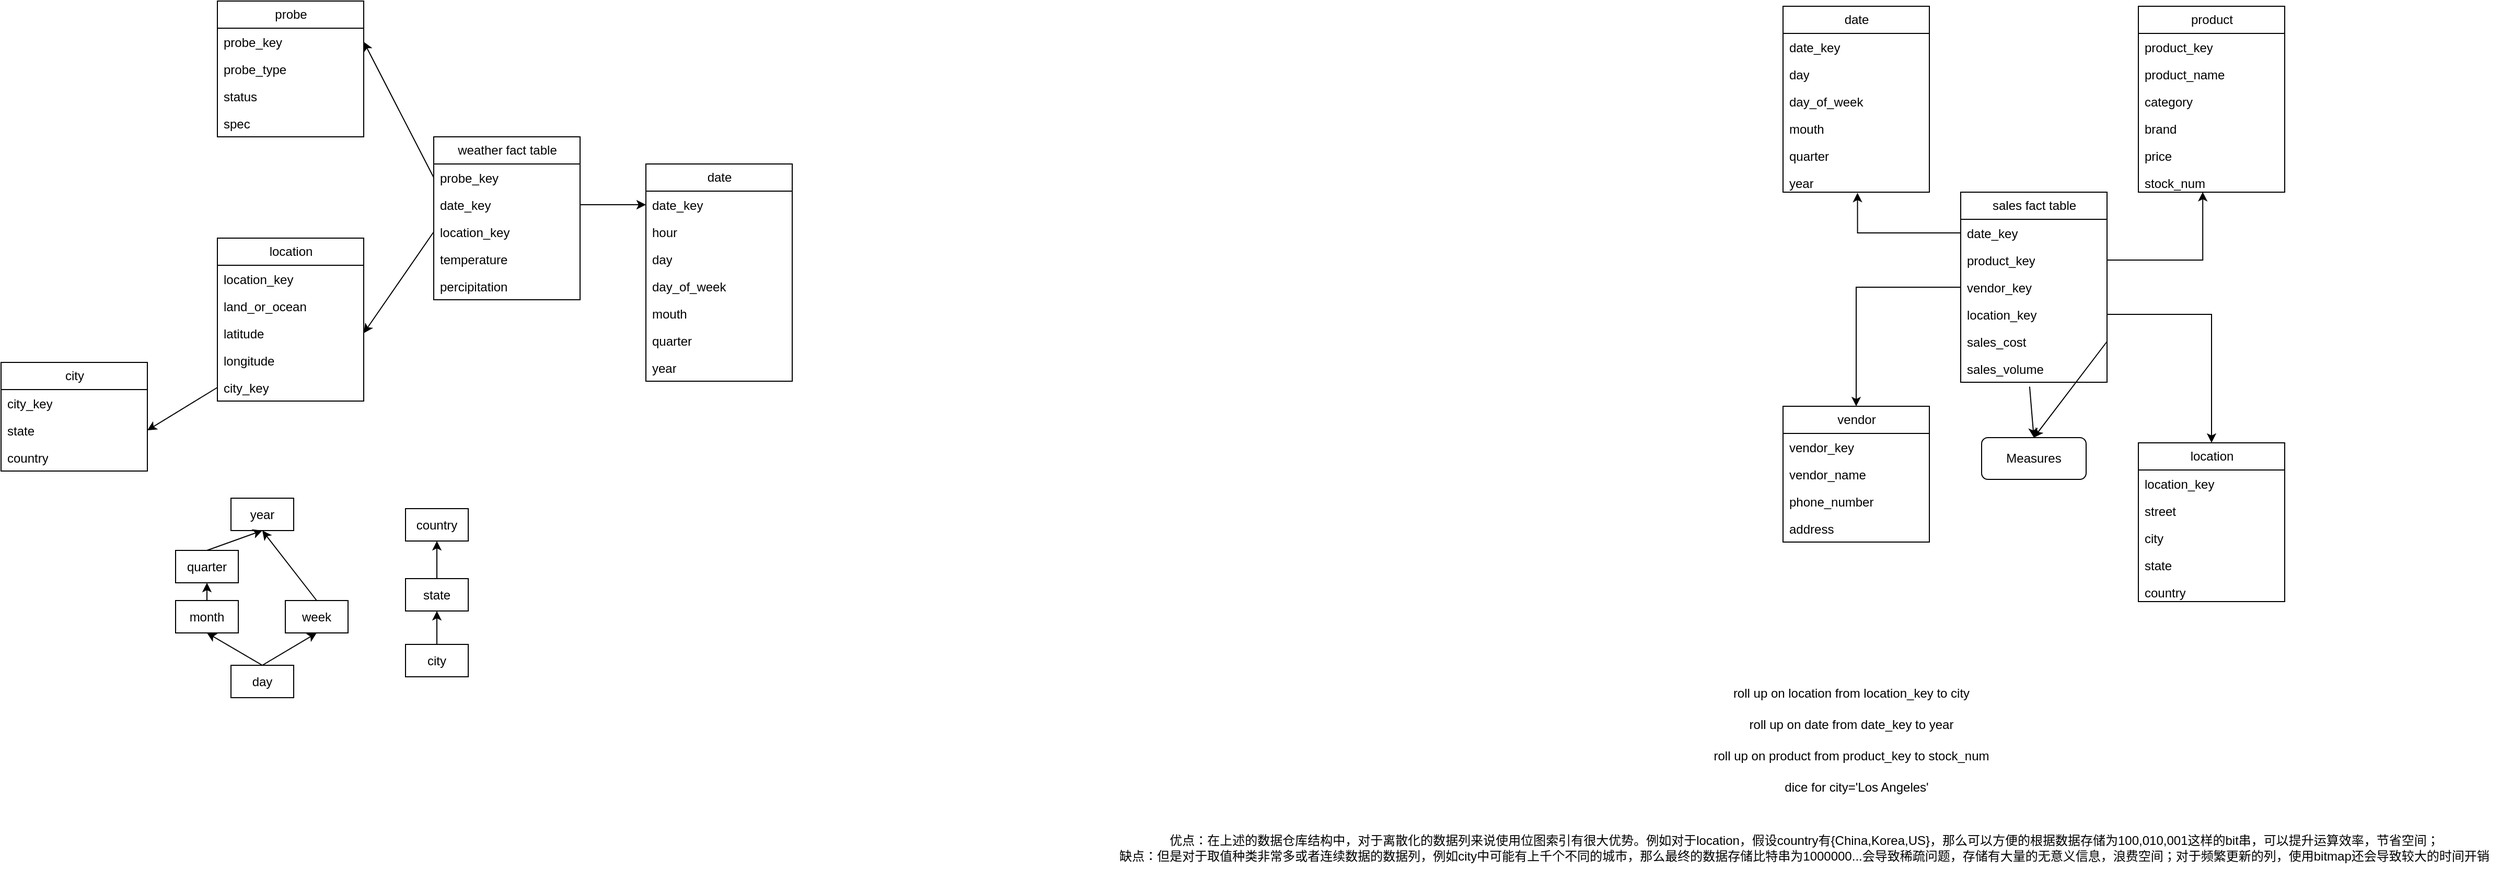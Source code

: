 <mxfile version="24.7.17">
  <diagram name="第 1 页" id="3ccgbEgvmrZUkAs4_G65">
    <mxGraphModel dx="3885" dy="1157" grid="0" gridSize="10" guides="1" tooltips="1" connect="1" arrows="1" fold="1" page="1" pageScale="1" pageWidth="827" pageHeight="1169" math="0" shadow="0">
      <root>
        <mxCell id="0" />
        <mxCell id="1" parent="0" />
        <mxCell id="tXJnp-GCiFo_NJ_1QGvf-68" value="" style="endArrow=classic;html=1;rounded=0;exitX=1;exitY=0.5;exitDx=0;exitDy=0;entryX=0.5;entryY=0;entryDx=0;entryDy=0;" parent="1" source="tXJnp-GCiFo_NJ_1QGvf-14" target="tXJnp-GCiFo_NJ_1QGvf-63" edge="1">
          <mxGeometry width="50" height="50" relative="1" as="geometry">
            <mxPoint x="370" y="470" as="sourcePoint" />
            <mxPoint x="440" y="510" as="targetPoint" />
          </mxGeometry>
        </mxCell>
        <mxCell id="tXJnp-GCiFo_NJ_1QGvf-1" value="sales fact table" style="swimlane;fontStyle=0;childLayout=stackLayout;horizontal=1;startSize=26;fillColor=none;horizontalStack=0;resizeParent=1;resizeParentMax=0;resizeLast=0;collapsible=1;marginBottom=0;html=1;" parent="1" vertex="1">
          <mxGeometry x="260" y="255" width="140" height="182" as="geometry" />
        </mxCell>
        <mxCell id="tXJnp-GCiFo_NJ_1QGvf-2" value="date_key" style="text;strokeColor=none;fillColor=none;align=left;verticalAlign=top;spacingLeft=4;spacingRight=4;overflow=hidden;rotatable=0;points=[[0,0.5],[1,0.5]];portConstraint=eastwest;whiteSpace=wrap;html=1;" parent="tXJnp-GCiFo_NJ_1QGvf-1" vertex="1">
          <mxGeometry y="26" width="140" height="26" as="geometry" />
        </mxCell>
        <mxCell id="tXJnp-GCiFo_NJ_1QGvf-3" value="product_key" style="text;strokeColor=none;fillColor=none;align=left;verticalAlign=top;spacingLeft=4;spacingRight=4;overflow=hidden;rotatable=0;points=[[0,0.5],[1,0.5]];portConstraint=eastwest;whiteSpace=wrap;html=1;" parent="tXJnp-GCiFo_NJ_1QGvf-1" vertex="1">
          <mxGeometry y="52" width="140" height="26" as="geometry" />
        </mxCell>
        <mxCell id="tXJnp-GCiFo_NJ_1QGvf-4" value="vendor_key" style="text;strokeColor=none;fillColor=none;align=left;verticalAlign=top;spacingLeft=4;spacingRight=4;overflow=hidden;rotatable=0;points=[[0,0.5],[1,0.5]];portConstraint=eastwest;whiteSpace=wrap;html=1;" parent="tXJnp-GCiFo_NJ_1QGvf-1" vertex="1">
          <mxGeometry y="78" width="140" height="26" as="geometry" />
        </mxCell>
        <mxCell id="tXJnp-GCiFo_NJ_1QGvf-11" value="location_key" style="text;strokeColor=none;fillColor=none;align=left;verticalAlign=top;spacingLeft=4;spacingRight=4;overflow=hidden;rotatable=0;points=[[0,0.5],[1,0.5]];portConstraint=eastwest;whiteSpace=wrap;html=1;" parent="tXJnp-GCiFo_NJ_1QGvf-1" vertex="1">
          <mxGeometry y="104" width="140" height="26" as="geometry" />
        </mxCell>
        <mxCell id="tXJnp-GCiFo_NJ_1QGvf-14" value="sales_cost" style="text;strokeColor=none;fillColor=none;align=left;verticalAlign=top;spacingLeft=4;spacingRight=4;overflow=hidden;rotatable=0;points=[[0,0.5],[1,0.5]];portConstraint=eastwest;whiteSpace=wrap;html=1;" parent="tXJnp-GCiFo_NJ_1QGvf-1" vertex="1">
          <mxGeometry y="130" width="140" height="26" as="geometry" />
        </mxCell>
        <mxCell id="tXJnp-GCiFo_NJ_1QGvf-15" value="sales_volume" style="text;strokeColor=none;fillColor=none;align=left;verticalAlign=top;spacingLeft=4;spacingRight=4;overflow=hidden;rotatable=0;points=[[0,0.5],[1,0.5]];portConstraint=eastwest;whiteSpace=wrap;html=1;" parent="tXJnp-GCiFo_NJ_1QGvf-1" vertex="1">
          <mxGeometry y="156" width="140" height="26" as="geometry" />
        </mxCell>
        <mxCell id="tXJnp-GCiFo_NJ_1QGvf-16" value="date" style="swimlane;fontStyle=0;childLayout=stackLayout;horizontal=1;startSize=26;fillColor=none;horizontalStack=0;resizeParent=1;resizeParentMax=0;resizeLast=0;collapsible=1;marginBottom=0;html=1;" parent="1" vertex="1">
          <mxGeometry x="90" y="77" width="140" height="178" as="geometry" />
        </mxCell>
        <mxCell id="tXJnp-GCiFo_NJ_1QGvf-17" value="date_key" style="text;strokeColor=none;fillColor=none;align=left;verticalAlign=top;spacingLeft=4;spacingRight=4;overflow=hidden;rotatable=0;points=[[0,0.5],[1,0.5]];portConstraint=eastwest;whiteSpace=wrap;html=1;" parent="tXJnp-GCiFo_NJ_1QGvf-16" vertex="1">
          <mxGeometry y="26" width="140" height="26" as="geometry" />
        </mxCell>
        <mxCell id="tXJnp-GCiFo_NJ_1QGvf-18" value="day" style="text;strokeColor=none;fillColor=none;align=left;verticalAlign=top;spacingLeft=4;spacingRight=4;overflow=hidden;rotatable=0;points=[[0,0.5],[1,0.5]];portConstraint=eastwest;whiteSpace=wrap;html=1;" parent="tXJnp-GCiFo_NJ_1QGvf-16" vertex="1">
          <mxGeometry y="52" width="140" height="26" as="geometry" />
        </mxCell>
        <mxCell id="tXJnp-GCiFo_NJ_1QGvf-19" value="day_of_week" style="text;strokeColor=none;fillColor=none;align=left;verticalAlign=top;spacingLeft=4;spacingRight=4;overflow=hidden;rotatable=0;points=[[0,0.5],[1,0.5]];portConstraint=eastwest;whiteSpace=wrap;html=1;" parent="tXJnp-GCiFo_NJ_1QGvf-16" vertex="1">
          <mxGeometry y="78" width="140" height="26" as="geometry" />
        </mxCell>
        <mxCell id="tXJnp-GCiFo_NJ_1QGvf-20" value="mouth" style="text;strokeColor=none;fillColor=none;align=left;verticalAlign=top;spacingLeft=4;spacingRight=4;overflow=hidden;rotatable=0;points=[[0,0.5],[1,0.5]];portConstraint=eastwest;whiteSpace=wrap;html=1;" parent="tXJnp-GCiFo_NJ_1QGvf-16" vertex="1">
          <mxGeometry y="104" width="140" height="26" as="geometry" />
        </mxCell>
        <mxCell id="tXJnp-GCiFo_NJ_1QGvf-21" value="quarter" style="text;strokeColor=none;fillColor=none;align=left;verticalAlign=top;spacingLeft=4;spacingRight=4;overflow=hidden;rotatable=0;points=[[0,0.5],[1,0.5]];portConstraint=eastwest;whiteSpace=wrap;html=1;" parent="tXJnp-GCiFo_NJ_1QGvf-16" vertex="1">
          <mxGeometry y="130" width="140" height="26" as="geometry" />
        </mxCell>
        <mxCell id="tXJnp-GCiFo_NJ_1QGvf-23" value="year" style="text;strokeColor=none;fillColor=none;align=left;verticalAlign=top;spacingLeft=4;spacingRight=4;overflow=hidden;rotatable=0;points=[[0,0.5],[1,0.5]];portConstraint=eastwest;whiteSpace=wrap;html=1;" parent="tXJnp-GCiFo_NJ_1QGvf-16" vertex="1">
          <mxGeometry y="156" width="140" height="22" as="geometry" />
        </mxCell>
        <mxCell id="tXJnp-GCiFo_NJ_1QGvf-24" value="product" style="swimlane;fontStyle=0;childLayout=stackLayout;horizontal=1;startSize=26;fillColor=none;horizontalStack=0;resizeParent=1;resizeParentMax=0;resizeLast=0;collapsible=1;marginBottom=0;html=1;" parent="1" vertex="1">
          <mxGeometry x="430" y="77" width="140" height="178" as="geometry" />
        </mxCell>
        <mxCell id="tXJnp-GCiFo_NJ_1QGvf-25" value="product_key" style="text;strokeColor=none;fillColor=none;align=left;verticalAlign=top;spacingLeft=4;spacingRight=4;overflow=hidden;rotatable=0;points=[[0,0.5],[1,0.5]];portConstraint=eastwest;whiteSpace=wrap;html=1;" parent="tXJnp-GCiFo_NJ_1QGvf-24" vertex="1">
          <mxGeometry y="26" width="140" height="26" as="geometry" />
        </mxCell>
        <mxCell id="tXJnp-GCiFo_NJ_1QGvf-26" value="product_name" style="text;strokeColor=none;fillColor=none;align=left;verticalAlign=top;spacingLeft=4;spacingRight=4;overflow=hidden;rotatable=0;points=[[0,0.5],[1,0.5]];portConstraint=eastwest;whiteSpace=wrap;html=1;" parent="tXJnp-GCiFo_NJ_1QGvf-24" vertex="1">
          <mxGeometry y="52" width="140" height="26" as="geometry" />
        </mxCell>
        <mxCell id="tXJnp-GCiFo_NJ_1QGvf-27" value="category" style="text;strokeColor=none;fillColor=none;align=left;verticalAlign=top;spacingLeft=4;spacingRight=4;overflow=hidden;rotatable=0;points=[[0,0.5],[1,0.5]];portConstraint=eastwest;whiteSpace=wrap;html=1;" parent="tXJnp-GCiFo_NJ_1QGvf-24" vertex="1">
          <mxGeometry y="78" width="140" height="26" as="geometry" />
        </mxCell>
        <mxCell id="tXJnp-GCiFo_NJ_1QGvf-28" value="brand" style="text;strokeColor=none;fillColor=none;align=left;verticalAlign=top;spacingLeft=4;spacingRight=4;overflow=hidden;rotatable=0;points=[[0,0.5],[1,0.5]];portConstraint=eastwest;whiteSpace=wrap;html=1;" parent="tXJnp-GCiFo_NJ_1QGvf-24" vertex="1">
          <mxGeometry y="104" width="140" height="26" as="geometry" />
        </mxCell>
        <mxCell id="tXJnp-GCiFo_NJ_1QGvf-29" value="price" style="text;strokeColor=none;fillColor=none;align=left;verticalAlign=top;spacingLeft=4;spacingRight=4;overflow=hidden;rotatable=0;points=[[0,0.5],[1,0.5]];portConstraint=eastwest;whiteSpace=wrap;html=1;" parent="tXJnp-GCiFo_NJ_1QGvf-24" vertex="1">
          <mxGeometry y="130" width="140" height="26" as="geometry" />
        </mxCell>
        <mxCell id="tXJnp-GCiFo_NJ_1QGvf-30" value="stock_num" style="text;strokeColor=none;fillColor=none;align=left;verticalAlign=top;spacingLeft=4;spacingRight=4;overflow=hidden;rotatable=0;points=[[0,0.5],[1,0.5]];portConstraint=eastwest;whiteSpace=wrap;html=1;" parent="tXJnp-GCiFo_NJ_1QGvf-24" vertex="1">
          <mxGeometry y="156" width="140" height="22" as="geometry" />
        </mxCell>
        <mxCell id="tXJnp-GCiFo_NJ_1QGvf-31" value="vendor" style="swimlane;fontStyle=0;childLayout=stackLayout;horizontal=1;startSize=26;fillColor=none;horizontalStack=0;resizeParent=1;resizeParentMax=0;resizeLast=0;collapsible=1;marginBottom=0;html=1;" parent="1" vertex="1">
          <mxGeometry x="90" y="460" width="140" height="130" as="geometry" />
        </mxCell>
        <mxCell id="tXJnp-GCiFo_NJ_1QGvf-32" value="vendor_key" style="text;strokeColor=none;fillColor=none;align=left;verticalAlign=top;spacingLeft=4;spacingRight=4;overflow=hidden;rotatable=0;points=[[0,0.5],[1,0.5]];portConstraint=eastwest;whiteSpace=wrap;html=1;" parent="tXJnp-GCiFo_NJ_1QGvf-31" vertex="1">
          <mxGeometry y="26" width="140" height="26" as="geometry" />
        </mxCell>
        <mxCell id="tXJnp-GCiFo_NJ_1QGvf-33" value="vendor_name" style="text;strokeColor=none;fillColor=none;align=left;verticalAlign=top;spacingLeft=4;spacingRight=4;overflow=hidden;rotatable=0;points=[[0,0.5],[1,0.5]];portConstraint=eastwest;whiteSpace=wrap;html=1;" parent="tXJnp-GCiFo_NJ_1QGvf-31" vertex="1">
          <mxGeometry y="52" width="140" height="26" as="geometry" />
        </mxCell>
        <mxCell id="tXJnp-GCiFo_NJ_1QGvf-35" value="phone_number" style="text;strokeColor=none;fillColor=none;align=left;verticalAlign=top;spacingLeft=4;spacingRight=4;overflow=hidden;rotatable=0;points=[[0,0.5],[1,0.5]];portConstraint=eastwest;whiteSpace=wrap;html=1;" parent="tXJnp-GCiFo_NJ_1QGvf-31" vertex="1">
          <mxGeometry y="78" width="140" height="26" as="geometry" />
        </mxCell>
        <mxCell id="tXJnp-GCiFo_NJ_1QGvf-36" value="address" style="text;strokeColor=none;fillColor=none;align=left;verticalAlign=top;spacingLeft=4;spacingRight=4;overflow=hidden;rotatable=0;points=[[0,0.5],[1,0.5]];portConstraint=eastwest;whiteSpace=wrap;html=1;" parent="tXJnp-GCiFo_NJ_1QGvf-31" vertex="1">
          <mxGeometry y="104" width="140" height="26" as="geometry" />
        </mxCell>
        <mxCell id="tXJnp-GCiFo_NJ_1QGvf-40" value="location" style="swimlane;fontStyle=0;childLayout=stackLayout;horizontal=1;startSize=26;fillColor=none;horizontalStack=0;resizeParent=1;resizeParentMax=0;resizeLast=0;collapsible=1;marginBottom=0;html=1;" parent="1" vertex="1">
          <mxGeometry x="430" y="495" width="140" height="152" as="geometry" />
        </mxCell>
        <mxCell id="tXJnp-GCiFo_NJ_1QGvf-41" value="location_key" style="text;strokeColor=none;fillColor=none;align=left;verticalAlign=top;spacingLeft=4;spacingRight=4;overflow=hidden;rotatable=0;points=[[0,0.5],[1,0.5]];portConstraint=eastwest;whiteSpace=wrap;html=1;" parent="tXJnp-GCiFo_NJ_1QGvf-40" vertex="1">
          <mxGeometry y="26" width="140" height="26" as="geometry" />
        </mxCell>
        <mxCell id="tXJnp-GCiFo_NJ_1QGvf-42" value="street" style="text;strokeColor=none;fillColor=none;align=left;verticalAlign=top;spacingLeft=4;spacingRight=4;overflow=hidden;rotatable=0;points=[[0,0.5],[1,0.5]];portConstraint=eastwest;whiteSpace=wrap;html=1;" parent="tXJnp-GCiFo_NJ_1QGvf-40" vertex="1">
          <mxGeometry y="52" width="140" height="26" as="geometry" />
        </mxCell>
        <mxCell id="tXJnp-GCiFo_NJ_1QGvf-43" value="city" style="text;strokeColor=none;fillColor=none;align=left;verticalAlign=top;spacingLeft=4;spacingRight=4;overflow=hidden;rotatable=0;points=[[0,0.5],[1,0.5]];portConstraint=eastwest;whiteSpace=wrap;html=1;" parent="tXJnp-GCiFo_NJ_1QGvf-40" vertex="1">
          <mxGeometry y="78" width="140" height="26" as="geometry" />
        </mxCell>
        <mxCell id="tXJnp-GCiFo_NJ_1QGvf-44" value="state" style="text;strokeColor=none;fillColor=none;align=left;verticalAlign=top;spacingLeft=4;spacingRight=4;overflow=hidden;rotatable=0;points=[[0,0.5],[1,0.5]];portConstraint=eastwest;whiteSpace=wrap;html=1;" parent="tXJnp-GCiFo_NJ_1QGvf-40" vertex="1">
          <mxGeometry y="104" width="140" height="26" as="geometry" />
        </mxCell>
        <mxCell id="tXJnp-GCiFo_NJ_1QGvf-46" value="country" style="text;strokeColor=none;fillColor=none;align=left;verticalAlign=top;spacingLeft=4;spacingRight=4;overflow=hidden;rotatable=0;points=[[0,0.5],[1,0.5]];portConstraint=eastwest;whiteSpace=wrap;html=1;" parent="tXJnp-GCiFo_NJ_1QGvf-40" vertex="1">
          <mxGeometry y="130" width="140" height="22" as="geometry" />
        </mxCell>
        <mxCell id="tXJnp-GCiFo_NJ_1QGvf-56" style="edgeStyle=orthogonalEdgeStyle;rounded=0;orthogonalLoop=1;jettySize=auto;html=1;exitX=0;exitY=0.5;exitDx=0;exitDy=0;entryX=0.509;entryY=1.027;entryDx=0;entryDy=0;entryPerimeter=0;" parent="1" source="tXJnp-GCiFo_NJ_1QGvf-2" target="tXJnp-GCiFo_NJ_1QGvf-23" edge="1">
          <mxGeometry relative="1" as="geometry" />
        </mxCell>
        <mxCell id="tXJnp-GCiFo_NJ_1QGvf-58" style="edgeStyle=orthogonalEdgeStyle;rounded=0;orthogonalLoop=1;jettySize=auto;html=1;exitX=1;exitY=0.5;exitDx=0;exitDy=0;entryX=0.44;entryY=0.991;entryDx=0;entryDy=0;entryPerimeter=0;" parent="1" source="tXJnp-GCiFo_NJ_1QGvf-3" target="tXJnp-GCiFo_NJ_1QGvf-30" edge="1">
          <mxGeometry relative="1" as="geometry" />
        </mxCell>
        <mxCell id="tXJnp-GCiFo_NJ_1QGvf-61" style="edgeStyle=orthogonalEdgeStyle;rounded=0;orthogonalLoop=1;jettySize=auto;html=1;exitX=0;exitY=0.5;exitDx=0;exitDy=0;entryX=0.5;entryY=0;entryDx=0;entryDy=0;" parent="1" source="tXJnp-GCiFo_NJ_1QGvf-4" target="tXJnp-GCiFo_NJ_1QGvf-31" edge="1">
          <mxGeometry relative="1" as="geometry" />
        </mxCell>
        <mxCell id="tXJnp-GCiFo_NJ_1QGvf-62" style="edgeStyle=orthogonalEdgeStyle;rounded=0;orthogonalLoop=1;jettySize=auto;html=1;exitX=1;exitY=0.5;exitDx=0;exitDy=0;entryX=0.5;entryY=0;entryDx=0;entryDy=0;" parent="1" source="tXJnp-GCiFo_NJ_1QGvf-11" target="tXJnp-GCiFo_NJ_1QGvf-40" edge="1">
          <mxGeometry relative="1" as="geometry" />
        </mxCell>
        <mxCell id="tXJnp-GCiFo_NJ_1QGvf-63" value="Measures" style="rounded=1;whiteSpace=wrap;html=1;" parent="1" vertex="1">
          <mxGeometry x="280" y="490" width="100" height="40" as="geometry" />
        </mxCell>
        <mxCell id="tXJnp-GCiFo_NJ_1QGvf-69" value="" style="endArrow=classic;html=1;rounded=0;exitX=0.471;exitY=1.162;exitDx=0;exitDy=0;exitPerimeter=0;entryX=0.5;entryY=0;entryDx=0;entryDy=0;" parent="1" source="tXJnp-GCiFo_NJ_1QGvf-15" target="tXJnp-GCiFo_NJ_1QGvf-63" edge="1">
          <mxGeometry width="50" height="50" relative="1" as="geometry">
            <mxPoint x="350" y="620" as="sourcePoint" />
            <mxPoint x="400" y="570" as="targetPoint" />
          </mxGeometry>
        </mxCell>
        <mxCell id="tXJnp-GCiFo_NJ_1QGvf-70" value="roll up on location from location_key to city" style="text;html=1;align=center;verticalAlign=middle;resizable=0;points=[];autosize=1;strokeColor=none;fillColor=none;" parent="1" vertex="1">
          <mxGeometry x="30" y="720" width="250" height="30" as="geometry" />
        </mxCell>
        <mxCell id="tXJnp-GCiFo_NJ_1QGvf-71" value="roll up on product from product_key to stock_num" style="text;html=1;align=center;verticalAlign=middle;resizable=0;points=[];autosize=1;strokeColor=none;fillColor=none;" parent="1" vertex="1">
          <mxGeometry x="10" y="780" width="290" height="30" as="geometry" />
        </mxCell>
        <mxCell id="tXJnp-GCiFo_NJ_1QGvf-72" value="roll up on date from date_key to year" style="text;html=1;align=center;verticalAlign=middle;resizable=0;points=[];autosize=1;strokeColor=none;fillColor=none;" parent="1" vertex="1">
          <mxGeometry x="45" y="750" width="220" height="30" as="geometry" />
        </mxCell>
        <mxCell id="tXJnp-GCiFo_NJ_1QGvf-73" value="dice for city=&#39;Los Angeles&#39;" style="text;html=1;align=center;verticalAlign=middle;resizable=0;points=[];autosize=1;strokeColor=none;fillColor=none;" parent="1" vertex="1">
          <mxGeometry x="80" y="810" width="160" height="30" as="geometry" />
        </mxCell>
        <mxCell id="tXJnp-GCiFo_NJ_1QGvf-74" value="优点：在上述的数据仓库结构中，对于离散化的数据列来说使用位图索引有很大优势。例如对于location，假设country有{China,Korea,US}，那么可以方便的根据数据存储为100,010,001这样的bit串，可以提升运算效率，节省空间；&lt;div&gt;缺点：但是对于取值种类非常多&lt;span style=&quot;background-color: initial;&quot;&gt;或者连续数据&lt;/span&gt;&lt;span style=&quot;background-color: initial;&quot;&gt;的数据列，例如city中可能有上千个不同的城市，那么最终的数据存储比特串为1000000...会导致稀疏问题，存储有大量的无意义信息，浪费空间；对于频繁更新的列，使用bitmap还会导致较大的时间开销&lt;/span&gt;&lt;/div&gt;" style="text;html=1;align=center;verticalAlign=middle;resizable=0;points=[];autosize=1;strokeColor=none;fillColor=none;" parent="1" vertex="1">
          <mxGeometry x="-555" y="863" width="1330" height="40" as="geometry" />
        </mxCell>
        <mxCell id="tXJnp-GCiFo_NJ_1QGvf-75" value="weather fact table" style="swimlane;fontStyle=0;childLayout=stackLayout;horizontal=1;startSize=26;fillColor=none;horizontalStack=0;resizeParent=1;resizeParentMax=0;resizeLast=0;collapsible=1;marginBottom=0;html=1;" parent="1" vertex="1">
          <mxGeometry x="-1201" y="202" width="140" height="156" as="geometry" />
        </mxCell>
        <mxCell id="tXJnp-GCiFo_NJ_1QGvf-76" value="probe_key" style="text;strokeColor=none;fillColor=none;align=left;verticalAlign=top;spacingLeft=4;spacingRight=4;overflow=hidden;rotatable=0;points=[[0,0.5],[1,0.5]];portConstraint=eastwest;whiteSpace=wrap;html=1;" parent="tXJnp-GCiFo_NJ_1QGvf-75" vertex="1">
          <mxGeometry y="26" width="140" height="26" as="geometry" />
        </mxCell>
        <mxCell id="tXJnp-GCiFo_NJ_1QGvf-77" value="date_key" style="text;strokeColor=none;fillColor=none;align=left;verticalAlign=top;spacingLeft=4;spacingRight=4;overflow=hidden;rotatable=0;points=[[0,0.5],[1,0.5]];portConstraint=eastwest;whiteSpace=wrap;html=1;" parent="tXJnp-GCiFo_NJ_1QGvf-75" vertex="1">
          <mxGeometry y="52" width="140" height="26" as="geometry" />
        </mxCell>
        <mxCell id="tXJnp-GCiFo_NJ_1QGvf-79" value="location_key" style="text;strokeColor=none;fillColor=none;align=left;verticalAlign=top;spacingLeft=4;spacingRight=4;overflow=hidden;rotatable=0;points=[[0,0.5],[1,0.5]];portConstraint=eastwest;whiteSpace=wrap;html=1;" parent="tXJnp-GCiFo_NJ_1QGvf-75" vertex="1">
          <mxGeometry y="78" width="140" height="26" as="geometry" />
        </mxCell>
        <mxCell id="tXJnp-GCiFo_NJ_1QGvf-80" value="temperature" style="text;strokeColor=none;fillColor=none;align=left;verticalAlign=top;spacingLeft=4;spacingRight=4;overflow=hidden;rotatable=0;points=[[0,0.5],[1,0.5]];portConstraint=eastwest;whiteSpace=wrap;html=1;" parent="tXJnp-GCiFo_NJ_1QGvf-75" vertex="1">
          <mxGeometry y="104" width="140" height="26" as="geometry" />
        </mxCell>
        <mxCell id="tXJnp-GCiFo_NJ_1QGvf-81" value="percipitation" style="text;strokeColor=none;fillColor=none;align=left;verticalAlign=top;spacingLeft=4;spacingRight=4;overflow=hidden;rotatable=0;points=[[0,0.5],[1,0.5]];portConstraint=eastwest;whiteSpace=wrap;html=1;" parent="tXJnp-GCiFo_NJ_1QGvf-75" vertex="1">
          <mxGeometry y="130" width="140" height="26" as="geometry" />
        </mxCell>
        <mxCell id="tXJnp-GCiFo_NJ_1QGvf-82" value="probe" style="swimlane;fontStyle=0;childLayout=stackLayout;horizontal=1;startSize=26;fillColor=none;horizontalStack=0;resizeParent=1;resizeParentMax=0;resizeLast=0;collapsible=1;marginBottom=0;html=1;" parent="1" vertex="1">
          <mxGeometry x="-1408" y="72" width="140" height="130" as="geometry" />
        </mxCell>
        <mxCell id="tXJnp-GCiFo_NJ_1QGvf-83" value="probe_key" style="text;strokeColor=none;fillColor=none;align=left;verticalAlign=top;spacingLeft=4;spacingRight=4;overflow=hidden;rotatable=0;points=[[0,0.5],[1,0.5]];portConstraint=eastwest;whiteSpace=wrap;html=1;" parent="tXJnp-GCiFo_NJ_1QGvf-82" vertex="1">
          <mxGeometry y="26" width="140" height="26" as="geometry" />
        </mxCell>
        <mxCell id="tXJnp-GCiFo_NJ_1QGvf-84" value="probe_type" style="text;strokeColor=none;fillColor=none;align=left;verticalAlign=top;spacingLeft=4;spacingRight=4;overflow=hidden;rotatable=0;points=[[0,0.5],[1,0.5]];portConstraint=eastwest;whiteSpace=wrap;html=1;" parent="tXJnp-GCiFo_NJ_1QGvf-82" vertex="1">
          <mxGeometry y="52" width="140" height="26" as="geometry" />
        </mxCell>
        <mxCell id="tXJnp-GCiFo_NJ_1QGvf-85" value="status" style="text;strokeColor=none;fillColor=none;align=left;verticalAlign=top;spacingLeft=4;spacingRight=4;overflow=hidden;rotatable=0;points=[[0,0.5],[1,0.5]];portConstraint=eastwest;whiteSpace=wrap;html=1;" parent="tXJnp-GCiFo_NJ_1QGvf-82" vertex="1">
          <mxGeometry y="78" width="140" height="26" as="geometry" />
        </mxCell>
        <mxCell id="tXJnp-GCiFo_NJ_1QGvf-86" value="spec" style="text;strokeColor=none;fillColor=none;align=left;verticalAlign=top;spacingLeft=4;spacingRight=4;overflow=hidden;rotatable=0;points=[[0,0.5],[1,0.5]];portConstraint=eastwest;whiteSpace=wrap;html=1;" parent="tXJnp-GCiFo_NJ_1QGvf-82" vertex="1">
          <mxGeometry y="104" width="140" height="26" as="geometry" />
        </mxCell>
        <mxCell id="tXJnp-GCiFo_NJ_1QGvf-88" value="date" style="swimlane;fontStyle=0;childLayout=stackLayout;horizontal=1;startSize=26;fillColor=none;horizontalStack=0;resizeParent=1;resizeParentMax=0;resizeLast=0;collapsible=1;marginBottom=0;html=1;" parent="1" vertex="1">
          <mxGeometry x="-998" y="228" width="140" height="208" as="geometry" />
        </mxCell>
        <mxCell id="tXJnp-GCiFo_NJ_1QGvf-89" value="date_key" style="text;strokeColor=none;fillColor=none;align=left;verticalAlign=top;spacingLeft=4;spacingRight=4;overflow=hidden;rotatable=0;points=[[0,0.5],[1,0.5]];portConstraint=eastwest;whiteSpace=wrap;html=1;" parent="tXJnp-GCiFo_NJ_1QGvf-88" vertex="1">
          <mxGeometry y="26" width="140" height="26" as="geometry" />
        </mxCell>
        <mxCell id="tXJnp-GCiFo_NJ_1QGvf-90" value="hour" style="text;strokeColor=none;fillColor=none;align=left;verticalAlign=top;spacingLeft=4;spacingRight=4;overflow=hidden;rotatable=0;points=[[0,0.5],[1,0.5]];portConstraint=eastwest;whiteSpace=wrap;html=1;" parent="tXJnp-GCiFo_NJ_1QGvf-88" vertex="1">
          <mxGeometry y="52" width="140" height="26" as="geometry" />
        </mxCell>
        <mxCell id="tXJnp-GCiFo_NJ_1QGvf-91" value="day" style="text;strokeColor=none;fillColor=none;align=left;verticalAlign=top;spacingLeft=4;spacingRight=4;overflow=hidden;rotatable=0;points=[[0,0.5],[1,0.5]];portConstraint=eastwest;whiteSpace=wrap;html=1;" parent="tXJnp-GCiFo_NJ_1QGvf-88" vertex="1">
          <mxGeometry y="78" width="140" height="26" as="geometry" />
        </mxCell>
        <mxCell id="tXJnp-GCiFo_NJ_1QGvf-92" value="day_of_week" style="text;strokeColor=none;fillColor=none;align=left;verticalAlign=top;spacingLeft=4;spacingRight=4;overflow=hidden;rotatable=0;points=[[0,0.5],[1,0.5]];portConstraint=eastwest;whiteSpace=wrap;html=1;" parent="tXJnp-GCiFo_NJ_1QGvf-88" vertex="1">
          <mxGeometry y="104" width="140" height="26" as="geometry" />
        </mxCell>
        <mxCell id="tXJnp-GCiFo_NJ_1QGvf-93" value="mouth" style="text;strokeColor=none;fillColor=none;align=left;verticalAlign=top;spacingLeft=4;spacingRight=4;overflow=hidden;rotatable=0;points=[[0,0.5],[1,0.5]];portConstraint=eastwest;whiteSpace=wrap;html=1;" parent="tXJnp-GCiFo_NJ_1QGvf-88" vertex="1">
          <mxGeometry y="130" width="140" height="26" as="geometry" />
        </mxCell>
        <mxCell id="tXJnp-GCiFo_NJ_1QGvf-94" value="quarter" style="text;strokeColor=none;fillColor=none;align=left;verticalAlign=top;spacingLeft=4;spacingRight=4;overflow=hidden;rotatable=0;points=[[0,0.5],[1,0.5]];portConstraint=eastwest;whiteSpace=wrap;html=1;" parent="tXJnp-GCiFo_NJ_1QGvf-88" vertex="1">
          <mxGeometry y="156" width="140" height="26" as="geometry" />
        </mxCell>
        <mxCell id="tXJnp-GCiFo_NJ_1QGvf-95" value="year" style="text;strokeColor=none;fillColor=none;align=left;verticalAlign=top;spacingLeft=4;spacingRight=4;overflow=hidden;rotatable=0;points=[[0,0.5],[1,0.5]];portConstraint=eastwest;whiteSpace=wrap;html=1;" parent="tXJnp-GCiFo_NJ_1QGvf-88" vertex="1">
          <mxGeometry y="182" width="140" height="26" as="geometry" />
        </mxCell>
        <mxCell id="tXJnp-GCiFo_NJ_1QGvf-96" value="location" style="swimlane;fontStyle=0;childLayout=stackLayout;horizontal=1;startSize=26;fillColor=none;horizontalStack=0;resizeParent=1;resizeParentMax=0;resizeLast=0;collapsible=1;marginBottom=0;html=1;" parent="1" vertex="1">
          <mxGeometry x="-1408" y="299" width="140" height="156" as="geometry" />
        </mxCell>
        <mxCell id="tXJnp-GCiFo_NJ_1QGvf-97" value="location_key" style="text;strokeColor=none;fillColor=none;align=left;verticalAlign=top;spacingLeft=4;spacingRight=4;overflow=hidden;rotatable=0;points=[[0,0.5],[1,0.5]];portConstraint=eastwest;whiteSpace=wrap;html=1;" parent="tXJnp-GCiFo_NJ_1QGvf-96" vertex="1">
          <mxGeometry y="26" width="140" height="26" as="geometry" />
        </mxCell>
        <mxCell id="tXJnp-GCiFo_NJ_1QGvf-98" value="land_or_ocean" style="text;strokeColor=none;fillColor=none;align=left;verticalAlign=top;spacingLeft=4;spacingRight=4;overflow=hidden;rotatable=0;points=[[0,0.5],[1,0.5]];portConstraint=eastwest;whiteSpace=wrap;html=1;" parent="tXJnp-GCiFo_NJ_1QGvf-96" vertex="1">
          <mxGeometry y="52" width="140" height="26" as="geometry" />
        </mxCell>
        <mxCell id="tXJnp-GCiFo_NJ_1QGvf-99" value="latitude" style="text;strokeColor=none;fillColor=none;align=left;verticalAlign=top;spacingLeft=4;spacingRight=4;overflow=hidden;rotatable=0;points=[[0,0.5],[1,0.5]];portConstraint=eastwest;whiteSpace=wrap;html=1;" parent="tXJnp-GCiFo_NJ_1QGvf-96" vertex="1">
          <mxGeometry y="78" width="140" height="26" as="geometry" />
        </mxCell>
        <mxCell id="tXJnp-GCiFo_NJ_1QGvf-100" value="longitude" style="text;strokeColor=none;fillColor=none;align=left;verticalAlign=top;spacingLeft=4;spacingRight=4;overflow=hidden;rotatable=0;points=[[0,0.5],[1,0.5]];portConstraint=eastwest;whiteSpace=wrap;html=1;" parent="tXJnp-GCiFo_NJ_1QGvf-96" vertex="1">
          <mxGeometry y="104" width="140" height="26" as="geometry" />
        </mxCell>
        <mxCell id="tXJnp-GCiFo_NJ_1QGvf-101" value="city_key" style="text;strokeColor=none;fillColor=none;align=left;verticalAlign=top;spacingLeft=4;spacingRight=4;overflow=hidden;rotatable=0;points=[[0,0.5],[1,0.5]];portConstraint=eastwest;whiteSpace=wrap;html=1;" parent="tXJnp-GCiFo_NJ_1QGvf-96" vertex="1">
          <mxGeometry y="130" width="140" height="26" as="geometry" />
        </mxCell>
        <mxCell id="tXJnp-GCiFo_NJ_1QGvf-104" value="" style="endArrow=classic;html=1;rounded=0;entryX=1;entryY=0.5;entryDx=0;entryDy=0;exitX=0;exitY=0.5;exitDx=0;exitDy=0;" parent="1" source="tXJnp-GCiFo_NJ_1QGvf-79" target="tXJnp-GCiFo_NJ_1QGvf-99" edge="1">
          <mxGeometry width="50" height="50" relative="1" as="geometry">
            <mxPoint x="-1298" y="518" as="sourcePoint" />
            <mxPoint x="-1248" y="468" as="targetPoint" />
          </mxGeometry>
        </mxCell>
        <mxCell id="tXJnp-GCiFo_NJ_1QGvf-107" value="" style="endArrow=classic;html=1;rounded=0;entryX=1;entryY=0.5;entryDx=0;entryDy=0;exitX=0;exitY=0.5;exitDx=0;exitDy=0;" parent="1" source="tXJnp-GCiFo_NJ_1QGvf-76" target="tXJnp-GCiFo_NJ_1QGvf-83" edge="1">
          <mxGeometry width="50" height="50" relative="1" as="geometry">
            <mxPoint x="-1158" y="138" as="sourcePoint" />
            <mxPoint x="-1108" y="88" as="targetPoint" />
          </mxGeometry>
        </mxCell>
        <mxCell id="tXJnp-GCiFo_NJ_1QGvf-108" value="" style="endArrow=classic;html=1;rounded=0;exitX=1;exitY=0.5;exitDx=0;exitDy=0;entryX=0;entryY=0.5;entryDx=0;entryDy=0;" parent="1" source="tXJnp-GCiFo_NJ_1QGvf-77" target="tXJnp-GCiFo_NJ_1QGvf-89" edge="1">
          <mxGeometry width="50" height="50" relative="1" as="geometry">
            <mxPoint x="-1238" y="558" as="sourcePoint" />
            <mxPoint x="-1188" y="508" as="targetPoint" />
          </mxGeometry>
        </mxCell>
        <mxCell id="tXJnp-GCiFo_NJ_1QGvf-116" value="city" style="swimlane;fontStyle=0;childLayout=stackLayout;horizontal=1;startSize=26;fillColor=none;horizontalStack=0;resizeParent=1;resizeParentMax=0;resizeLast=0;collapsible=1;marginBottom=0;html=1;" parent="1" vertex="1">
          <mxGeometry x="-1615" y="418" width="140" height="104" as="geometry" />
        </mxCell>
        <mxCell id="tXJnp-GCiFo_NJ_1QGvf-117" value="city_key" style="text;strokeColor=none;fillColor=none;align=left;verticalAlign=top;spacingLeft=4;spacingRight=4;overflow=hidden;rotatable=0;points=[[0,0.5],[1,0.5]];portConstraint=eastwest;whiteSpace=wrap;html=1;" parent="tXJnp-GCiFo_NJ_1QGvf-116" vertex="1">
          <mxGeometry y="26" width="140" height="26" as="geometry" />
        </mxCell>
        <mxCell id="tXJnp-GCiFo_NJ_1QGvf-118" value="state" style="text;strokeColor=none;fillColor=none;align=left;verticalAlign=top;spacingLeft=4;spacingRight=4;overflow=hidden;rotatable=0;points=[[0,0.5],[1,0.5]];portConstraint=eastwest;whiteSpace=wrap;html=1;" parent="tXJnp-GCiFo_NJ_1QGvf-116" vertex="1">
          <mxGeometry y="52" width="140" height="26" as="geometry" />
        </mxCell>
        <mxCell id="tXJnp-GCiFo_NJ_1QGvf-119" value="country" style="text;strokeColor=none;fillColor=none;align=left;verticalAlign=top;spacingLeft=4;spacingRight=4;overflow=hidden;rotatable=0;points=[[0,0.5],[1,0.5]];portConstraint=eastwest;whiteSpace=wrap;html=1;" parent="tXJnp-GCiFo_NJ_1QGvf-116" vertex="1">
          <mxGeometry y="78" width="140" height="26" as="geometry" />
        </mxCell>
        <mxCell id="tXJnp-GCiFo_NJ_1QGvf-122" value="" style="endArrow=classic;html=1;rounded=0;exitX=0;exitY=0.5;exitDx=0;exitDy=0;entryX=1;entryY=0.5;entryDx=0;entryDy=0;" parent="1" source="tXJnp-GCiFo_NJ_1QGvf-101" target="tXJnp-GCiFo_NJ_1QGvf-118" edge="1">
          <mxGeometry width="50" height="50" relative="1" as="geometry">
            <mxPoint x="-1378" y="578" as="sourcePoint" />
            <mxPoint x="-1328" y="528" as="targetPoint" />
          </mxGeometry>
        </mxCell>
        <mxCell id="tXJnp-GCiFo_NJ_1QGvf-124" value="day" style="rounded=0;whiteSpace=wrap;html=1;" parent="1" vertex="1">
          <mxGeometry x="-1395" y="708" width="60" height="31" as="geometry" />
        </mxCell>
        <mxCell id="tXJnp-GCiFo_NJ_1QGvf-125" value="month" style="rounded=0;whiteSpace=wrap;html=1;" parent="1" vertex="1">
          <mxGeometry x="-1448" y="646" width="60" height="31" as="geometry" />
        </mxCell>
        <mxCell id="tXJnp-GCiFo_NJ_1QGvf-126" value="quarter" style="rounded=0;whiteSpace=wrap;html=1;" parent="1" vertex="1">
          <mxGeometry x="-1448" y="598" width="60" height="31" as="geometry" />
        </mxCell>
        <mxCell id="tXJnp-GCiFo_NJ_1QGvf-127" value="week" style="rounded=0;whiteSpace=wrap;html=1;" parent="1" vertex="1">
          <mxGeometry x="-1343" y="646" width="60" height="31" as="geometry" />
        </mxCell>
        <mxCell id="tXJnp-GCiFo_NJ_1QGvf-128" value="year" style="rounded=0;whiteSpace=wrap;html=1;" parent="1" vertex="1">
          <mxGeometry x="-1395" y="548" width="60" height="31" as="geometry" />
        </mxCell>
        <mxCell id="tXJnp-GCiFo_NJ_1QGvf-130" value="" style="endArrow=classic;html=1;rounded=0;exitX=0.5;exitY=0;exitDx=0;exitDy=0;entryX=0.5;entryY=1;entryDx=0;entryDy=0;" parent="1" source="tXJnp-GCiFo_NJ_1QGvf-124" target="tXJnp-GCiFo_NJ_1QGvf-125" edge="1">
          <mxGeometry width="50" height="50" relative="1" as="geometry">
            <mxPoint x="-1508" y="778" as="sourcePoint" />
            <mxPoint x="-1458" y="728" as="targetPoint" />
          </mxGeometry>
        </mxCell>
        <mxCell id="tXJnp-GCiFo_NJ_1QGvf-131" value="" style="endArrow=classic;html=1;rounded=0;entryX=0.5;entryY=1;entryDx=0;entryDy=0;exitX=0.5;exitY=0;exitDx=0;exitDy=0;" parent="1" source="tXJnp-GCiFo_NJ_1QGvf-124" target="tXJnp-GCiFo_NJ_1QGvf-127" edge="1">
          <mxGeometry width="50" height="50" relative="1" as="geometry">
            <mxPoint x="-1448" y="808" as="sourcePoint" />
            <mxPoint x="-1398" y="758" as="targetPoint" />
          </mxGeometry>
        </mxCell>
        <mxCell id="tXJnp-GCiFo_NJ_1QGvf-132" value="" style="endArrow=classic;html=1;rounded=0;exitX=0.5;exitY=0;exitDx=0;exitDy=0;entryX=0.5;entryY=1;entryDx=0;entryDy=0;" parent="1" source="tXJnp-GCiFo_NJ_1QGvf-125" target="tXJnp-GCiFo_NJ_1QGvf-126" edge="1">
          <mxGeometry width="50" height="50" relative="1" as="geometry">
            <mxPoint x="-1338" y="638" as="sourcePoint" />
            <mxPoint x="-1288" y="588" as="targetPoint" />
          </mxGeometry>
        </mxCell>
        <mxCell id="tXJnp-GCiFo_NJ_1QGvf-133" value="" style="endArrow=classic;html=1;rounded=0;exitX=0.5;exitY=0;exitDx=0;exitDy=0;entryX=0.5;entryY=1;entryDx=0;entryDy=0;" parent="1" source="tXJnp-GCiFo_NJ_1QGvf-126" target="tXJnp-GCiFo_NJ_1QGvf-128" edge="1">
          <mxGeometry width="50" height="50" relative="1" as="geometry">
            <mxPoint x="-1468" y="588" as="sourcePoint" />
            <mxPoint x="-1418" y="538" as="targetPoint" />
          </mxGeometry>
        </mxCell>
        <mxCell id="tXJnp-GCiFo_NJ_1QGvf-134" value="" style="endArrow=classic;html=1;rounded=0;exitX=0.5;exitY=0;exitDx=0;exitDy=0;entryX=0.5;entryY=1;entryDx=0;entryDy=0;" parent="1" source="tXJnp-GCiFo_NJ_1QGvf-127" target="tXJnp-GCiFo_NJ_1QGvf-128" edge="1">
          <mxGeometry width="50" height="50" relative="1" as="geometry">
            <mxPoint x="-1148" y="668" as="sourcePoint" />
            <mxPoint x="-1098" y="618" as="targetPoint" />
          </mxGeometry>
        </mxCell>
        <mxCell id="tXJnp-GCiFo_NJ_1QGvf-139" style="edgeStyle=orthogonalEdgeStyle;rounded=0;orthogonalLoop=1;jettySize=auto;html=1;exitX=0.5;exitY=0;exitDx=0;exitDy=0;entryX=0.5;entryY=1;entryDx=0;entryDy=0;" parent="1" source="tXJnp-GCiFo_NJ_1QGvf-136" target="tXJnp-GCiFo_NJ_1QGvf-137" edge="1">
          <mxGeometry relative="1" as="geometry" />
        </mxCell>
        <mxCell id="tXJnp-GCiFo_NJ_1QGvf-136" value="city" style="rounded=0;whiteSpace=wrap;html=1;" parent="1" vertex="1">
          <mxGeometry x="-1228" y="688" width="60" height="31" as="geometry" />
        </mxCell>
        <mxCell id="tXJnp-GCiFo_NJ_1QGvf-140" style="edgeStyle=orthogonalEdgeStyle;rounded=0;orthogonalLoop=1;jettySize=auto;html=1;exitX=0.5;exitY=0;exitDx=0;exitDy=0;entryX=0.5;entryY=1;entryDx=0;entryDy=0;" parent="1" source="tXJnp-GCiFo_NJ_1QGvf-137" target="tXJnp-GCiFo_NJ_1QGvf-138" edge="1">
          <mxGeometry relative="1" as="geometry" />
        </mxCell>
        <mxCell id="tXJnp-GCiFo_NJ_1QGvf-137" value="state" style="rounded=0;whiteSpace=wrap;html=1;" parent="1" vertex="1">
          <mxGeometry x="-1228" y="625" width="60" height="31" as="geometry" />
        </mxCell>
        <mxCell id="tXJnp-GCiFo_NJ_1QGvf-138" value="country" style="rounded=0;whiteSpace=wrap;html=1;" parent="1" vertex="1">
          <mxGeometry x="-1228" y="558" width="60" height="31" as="geometry" />
        </mxCell>
      </root>
    </mxGraphModel>
  </diagram>
</mxfile>
